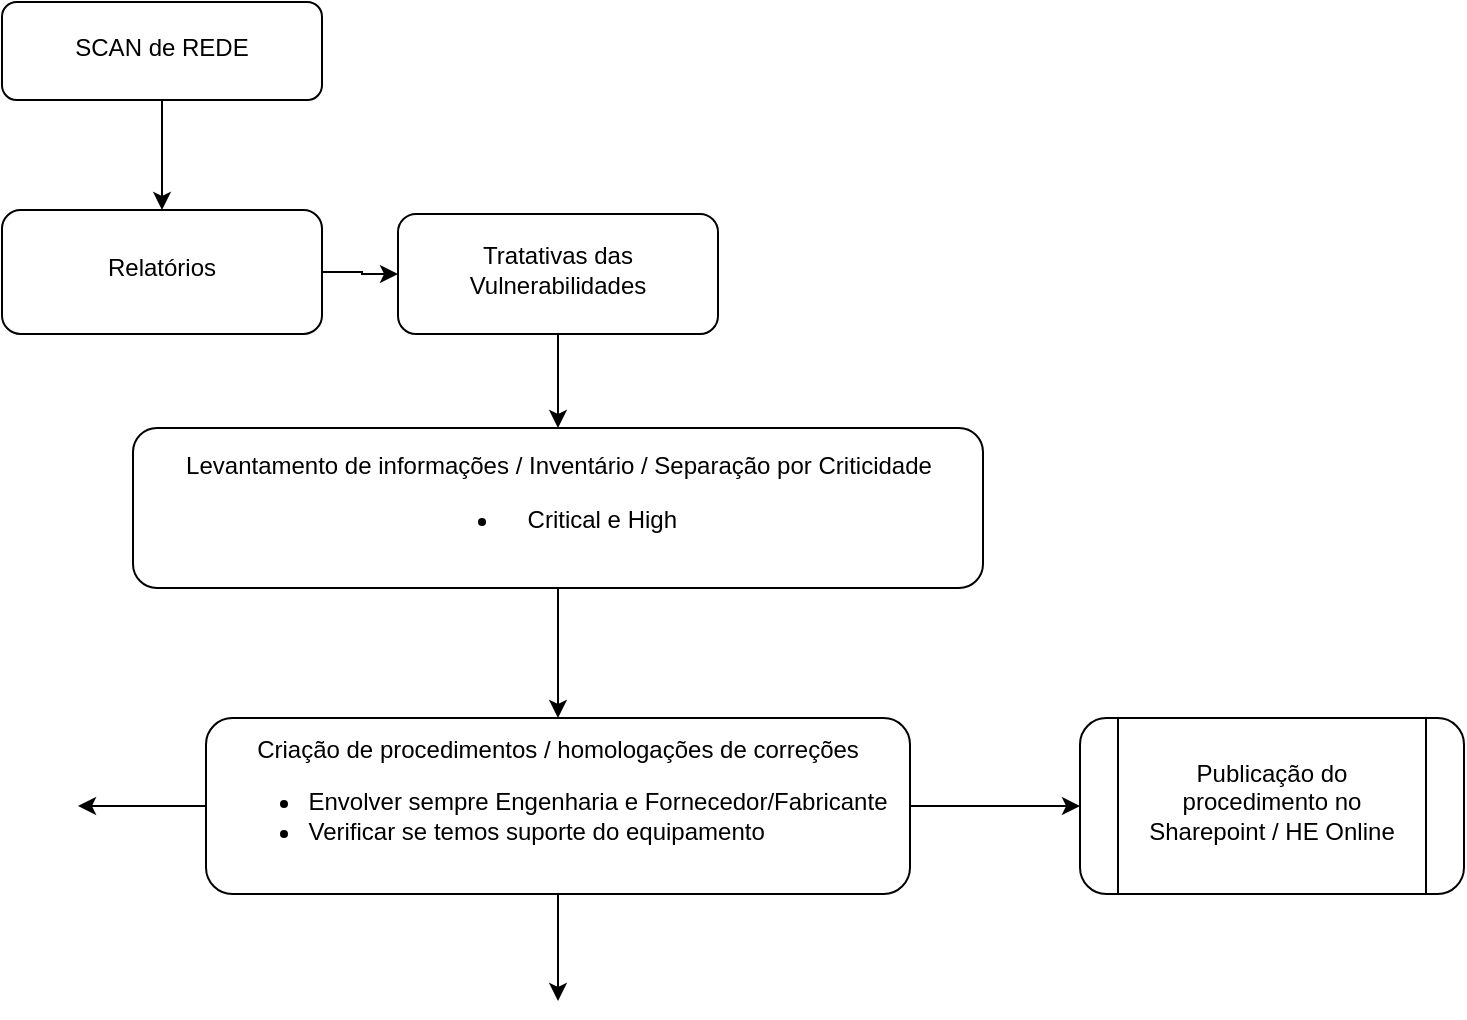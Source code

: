 <mxfile version="21.5.0" type="github">
  <diagram id="B21st1OlzCJdoa5PMOJx" name="Page-1">
    <mxGraphModel dx="1468" dy="1283" grid="0" gridSize="10" guides="1" tooltips="1" connect="1" arrows="1" fold="1" page="0" pageScale="1" pageWidth="827" pageHeight="1169" math="0" shadow="0">
      <root>
        <mxCell id="0" />
        <mxCell id="1" parent="0" />
        <mxCell id="TPGdoi8z3zeD4R6MfQsZ-3" value="" style="edgeStyle=orthogonalEdgeStyle;rounded=0;orthogonalLoop=1;jettySize=auto;html=1;" parent="1" source="TPGdoi8z3zeD4R6MfQsZ-1" target="TPGdoi8z3zeD4R6MfQsZ-2" edge="1">
          <mxGeometry relative="1" as="geometry" />
        </mxCell>
        <mxCell id="TPGdoi8z3zeD4R6MfQsZ-1" value="SCAN de REDE" style="rounded=1;whiteSpace=wrap;html=1;shadow=0;strokeWidth=1;spacing=6;spacingTop=-4;" parent="1" vertex="1">
          <mxGeometry x="205" y="-47" width="160" height="49" as="geometry" />
        </mxCell>
        <mxCell id="TPGdoi8z3zeD4R6MfQsZ-5" value="" style="edgeStyle=orthogonalEdgeStyle;rounded=0;orthogonalLoop=1;jettySize=auto;html=1;" parent="1" source="TPGdoi8z3zeD4R6MfQsZ-2" target="TPGdoi8z3zeD4R6MfQsZ-4" edge="1">
          <mxGeometry relative="1" as="geometry" />
        </mxCell>
        <mxCell id="TPGdoi8z3zeD4R6MfQsZ-2" value="Relatórios" style="rounded=1;whiteSpace=wrap;html=1;shadow=0;strokeWidth=1;spacing=6;spacingTop=-4;" parent="1" vertex="1">
          <mxGeometry x="205" y="57" width="160" height="62" as="geometry" />
        </mxCell>
        <mxCell id="TPGdoi8z3zeD4R6MfQsZ-7" value="" style="edgeStyle=orthogonalEdgeStyle;rounded=0;orthogonalLoop=1;jettySize=auto;html=1;" parent="1" source="TPGdoi8z3zeD4R6MfQsZ-4" target="TPGdoi8z3zeD4R6MfQsZ-6" edge="1">
          <mxGeometry relative="1" as="geometry" />
        </mxCell>
        <mxCell id="TPGdoi8z3zeD4R6MfQsZ-4" value="Tratativas das Vulnerabilidades" style="rounded=1;whiteSpace=wrap;html=1;shadow=0;strokeWidth=1;spacing=6;spacingTop=-4;" parent="1" vertex="1">
          <mxGeometry x="403" y="59" width="160" height="60" as="geometry" />
        </mxCell>
        <mxCell id="TPGdoi8z3zeD4R6MfQsZ-9" value="" style="edgeStyle=orthogonalEdgeStyle;rounded=0;orthogonalLoop=1;jettySize=auto;html=1;" parent="1" source="TPGdoi8z3zeD4R6MfQsZ-6" target="TPGdoi8z3zeD4R6MfQsZ-8" edge="1">
          <mxGeometry relative="1" as="geometry" />
        </mxCell>
        <mxCell id="TPGdoi8z3zeD4R6MfQsZ-6" value="&lt;div&gt;Levantamento de informações / Inventário / Separação por Criticidade &lt;br&gt;&lt;/div&gt;&lt;blockquote&gt;&lt;blockquote&gt;&lt;blockquote&gt;&lt;div&gt;&lt;ul&gt;&lt;li&gt;&amp;nbsp;Critical e High&lt;/li&gt;&lt;/ul&gt;&lt;/div&gt;&lt;/blockquote&gt;&lt;/blockquote&gt;&lt;/blockquote&gt;" style="rounded=1;whiteSpace=wrap;html=1;shadow=0;strokeWidth=1;spacing=6;spacingTop=-4;" parent="1" vertex="1">
          <mxGeometry x="270.5" y="166" width="425" height="80" as="geometry" />
        </mxCell>
        <mxCell id="TPGdoi8z3zeD4R6MfQsZ-10" style="edgeStyle=orthogonalEdgeStyle;rounded=0;orthogonalLoop=1;jettySize=auto;html=1;" parent="1" source="TPGdoi8z3zeD4R6MfQsZ-8" edge="1">
          <mxGeometry relative="1" as="geometry">
            <mxPoint x="243" y="355" as="targetPoint" />
          </mxGeometry>
        </mxCell>
        <mxCell id="TPGdoi8z3zeD4R6MfQsZ-12" value="" style="edgeStyle=orthogonalEdgeStyle;rounded=0;orthogonalLoop=1;jettySize=auto;html=1;" parent="1" source="TPGdoi8z3zeD4R6MfQsZ-8" edge="1">
          <mxGeometry relative="1" as="geometry">
            <mxPoint x="483" y="452.5" as="targetPoint" />
          </mxGeometry>
        </mxCell>
        <mxCell id="TPGdoi8z3zeD4R6MfQsZ-18" value="" style="edgeStyle=orthogonalEdgeStyle;rounded=0;orthogonalLoop=1;jettySize=auto;html=1;" parent="1" source="TPGdoi8z3zeD4R6MfQsZ-8" target="TPGdoi8z3zeD4R6MfQsZ-17" edge="1">
          <mxGeometry relative="1" as="geometry" />
        </mxCell>
        <mxCell id="TPGdoi8z3zeD4R6MfQsZ-8" value="&lt;div&gt;Criação de procedimentos / homologações de correções&lt;/div&gt;&lt;div align=&quot;left&quot;&gt;&lt;ul&gt;&lt;li&gt;Envolver sempre Engenharia e Fornecedor/Fabricante&lt;/li&gt;&lt;li&gt;Verificar se temos suporte do equipamento&lt;/li&gt;&lt;/ul&gt;&lt;/div&gt;" style="rounded=1;whiteSpace=wrap;html=1;shadow=0;strokeWidth=1;spacing=6;spacingTop=-4;" parent="1" vertex="1">
          <mxGeometry x="307" y="311" width="352" height="88" as="geometry" />
        </mxCell>
        <mxCell id="TPGdoi8z3zeD4R6MfQsZ-17" value="Publicação do procedimento no Sharepoint / HE Online" style="shape=process;whiteSpace=wrap;html=1;backgroundOutline=1;rounded=1;shadow=0;strokeWidth=1;spacing=6;spacingTop=-4;" parent="1" vertex="1">
          <mxGeometry x="744" y="311" width="192" height="88" as="geometry" />
        </mxCell>
      </root>
    </mxGraphModel>
  </diagram>
</mxfile>
